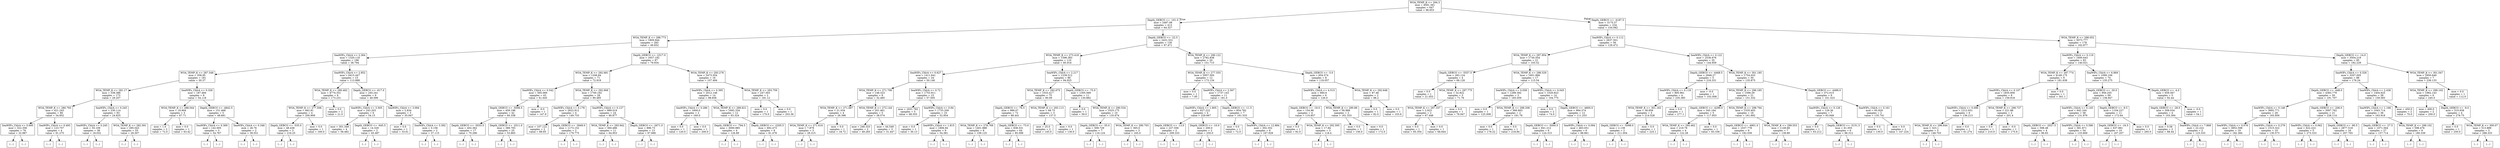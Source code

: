 digraph Tree {
node [shape=box] ;
0 [label="WOA_TEMP_K <= 294.3\nmse = 4591.391\nsamples = 647\nvalue = 96.653"] ;
1 [label="Depth_GEBCO <= -101.0\nmse = 2487.08\nsamples = 413\nvalue = 64.327"] ;
0 -> 1 [labeldistance=2.5, labelangle=45, headlabel="True"] ;
2 [label="WOA_TEMP_K <= 288.773\nmse = 1809.944\nsamples = 283\nvalue = 49.652"] ;
1 -> 2 ;
3 [label="SeaWIFs_ChlrA <= 2.364\nmse = 1320.116\nsamples = 196\nvalue = 36.794"] ;
2 -> 3 ;
4 [label="WOA_TEMP_K <= 287.548\nmse = 358.95\nsamples = 181\nvalue = 30.37"] ;
3 -> 4 ;
5 [label="WOA_TEMP_K <= 281.17\nmse = 338.386\nsamples = 173\nvalue = 29.207"] ;
4 -> 5 ;
6 [label="WOA_TEMP_K <= 280.793\nmse = 421.243\nsamples = 80\nvalue = 34.852"] ;
5 -> 6 ;
7 [label="SeaWIFs_ChlrA <= 0.695\nmse = 322.356\nsamples = 76\nvalue = 32.987"] ;
6 -> 7 ;
8 [label="(...)"] ;
7 -> 8 ;
107 [label="(...)"] ;
7 -> 107 ;
152 [label="SeaWIFs_ChlrA <= 0.493\nmse = 123.757\nsamples = 4\nvalue = 91.275"] ;
6 -> 152 ;
153 [label="(...)"] ;
152 -> 153 ;
154 [label="(...)"] ;
152 -> 154 ;
159 [label="SeaWIFs_ChlrA <= 0.245\nmse = 230.114\nsamples = 93\nvalue = 24.825"] ;
5 -> 159 ;
160 [label="SeaWIFs_ChlrA <= 0.245\nmse = 55.109\nsamples = 38\nvalue = 18.032"] ;
159 -> 160 ;
161 [label="(...)"] ;
160 -> 161 ;
190 [label="(...)"] ;
160 -> 190 ;
191 [label="WOA_TEMP_K <= 282.591\nmse = 295.043\nsamples = 55\nvalue = 29.307"] ;
159 -> 191 ;
192 [label="(...)"] ;
191 -> 192 ;
213 [label="(...)"] ;
191 -> 213 ;
274 [label="SeaWIFs_ChlrA <= 0.326\nmse = 187.494\nsamples = 8\nvalue = 54.118"] ;
4 -> 274 ;
275 [label="WOA_TEMP_K <= 288.044\nmse = 18.904\nsamples = 3\nvalue = 67.71"] ;
274 -> 275 ;
276 [label="mse = 1.0\nsamples = 2\nvalue = 72.0"] ;
275 -> 276 ;
277 [label="mse = 0.0\nsamples = 1\nvalue = 63.42"] ;
275 -> 277 ;
278 [label="Depth_GEBCO <= -4842.5\nmse = 151.468\nsamples = 5\nvalue = 48.681"] ;
274 -> 278 ;
279 [label="SeaWIFs_ChlrA <= 0.369\nmse = 142.005\nsamples = 3\nvalue = 54.767"] ;
278 -> 279 ;
280 [label="(...)"] ;
279 -> 280 ;
281 [label="(...)"] ;
279 -> 281 ;
284 [label="SeaWIFs_ChlrA <= 0.348\nmse = 26.76\nsamples = 2\nvalue = 39.551"] ;
278 -> 284 ;
285 [label="(...)"] ;
284 -> 285 ;
286 [label="(...)"] ;
284 -> 286 ;
287 [label="SeaWIFs_ChlrA <= 2.852\nmse = 6415.447\nsamples = 15\nvalue = 113.888"] ;
3 -> 287 ;
288 [label="WOA_TEMP_K <= 280.462\nmse = 4774.331\nsamples = 6\nvalue = 173.231"] ;
287 -> 288 ;
289 [label="WOA_TEMP_K <= 277.506\nmse = 662.81\nsamples = 4\nvalue = 200.909"] ;
288 -> 289 ;
290 [label="Depth_GEBCO <= -535.0\nmse = 48.438\nsamples = 3\nvalue = 216.25"] ;
289 -> 290 ;
291 [label="(...)"] ;
290 -> 291 ;
292 [label="(...)"] ;
290 -> 292 ;
293 [label="mse = 0.0\nsamples = 1\nvalue = 160.0"] ;
289 -> 293 ;
294 [label="mse = 0.0\nsamples = 2\nvalue = 21.0"] ;
288 -> 294 ;
295 [label="Depth_GEBCO <= -617.0\nmse = 245.241\nsamples = 9\nvalue = 49.599"] ;
287 -> 295 ;
296 [label="SeaWIFs_ChlrA <= 3.505\nmse = 243.203\nsamples = 6\nvalue = 54.15"] ;
295 -> 296 ;
297 [label="mse = 301.349\nsamples = 4\nvalue = 58.482"] ;
296 -> 297 ;
298 [label="Depth_GEBCO <= -645.5\nmse = 14.329\nsamples = 2\nvalue = 45.487"] ;
296 -> 298 ;
299 [label="(...)"] ;
298 -> 299 ;
300 [label="(...)"] ;
298 -> 300 ;
301 [label="SeaWIFs_ChlrA <= 3.094\nmse = 2.834\nsamples = 3\nvalue = 35.947"] ;
295 -> 301 ;
302 [label="mse = 0.0\nsamples = 1\nvalue = 33.61"] ;
301 -> 302 ;
303 [label="SeaWIFs_ChlrA <= 3.392\nmse = 0.156\nsamples = 2\nvalue = 37.115"] ;
301 -> 303 ;
304 [label="(...)"] ;
303 -> 304 ;
305 [label="(...)"] ;
303 -> 305 ;
306 [label="Depth_GEBCO <= -2317.0\nmse = 1657.192\nsamples = 87\nvalue = 79.934"] ;
2 -> 306 ;
307 [label="WOA_TEMP_K <= 292.681\nmse = 1206.84\nsamples = 71\nvalue = 72.919"] ;
306 -> 307 ;
308 [label="SeaWIFs_ChlrA <= 0.542\nmse = 565.069\nsamples = 43\nvalue = 61.645"] ;
307 -> 308 ;
309 [label="Depth_GEBCO <= -5006.5\nmse = 459.196\nsamples = 42\nvalue = 60.338"] ;
308 -> 309 ;
310 [label="Depth_GEBCO <= -5033.5\nmse = 402.362\nsamples = 17\nvalue = 70.296"] ;
309 -> 310 ;
311 [label="(...)"] ;
310 -> 311 ;
334 [label="(...)"] ;
310 -> 334 ;
335 [label="Depth_GEBCO <= -2511.0\nmse = 389.793\nsamples = 25\nvalue = 53.865"] ;
309 -> 335 ;
336 [label="(...)"] ;
335 -> 336 ;
379 [label="(...)"] ;
335 -> 379 ;
380 [label="mse = -0.0\nsamples = 1\nvalue = 147.9"] ;
308 -> 380 ;
381 [label="WOA_TEMP_K <= 292.906\nmse = 1700.192\nsamples = 28\nvalue = 90.485"] ;
307 -> 381 ;
382 [label="SeaWIFs_ChlrA <= 0.178\nmse = 2622.812\nsamples = 4\nvalue = 149.733"] ;
381 -> 382 ;
383 [label="mse = 107.122\nsamples = 2\nvalue = 89.65"] ;
382 -> 383 ;
384 [label="Depth_GEBCO <= -3949.0\nmse = 1173.152\nsamples = 2\nvalue = 179.775"] ;
382 -> 384 ;
385 [label="(...)"] ;
384 -> 385 ;
386 [label="(...)"] ;
384 -> 386 ;
387 [label="SeaWIFs_ChlrA <= 0.127\nmse = 889.019\nsamples = 24\nvalue = 80.877"] ;
381 -> 387 ;
388 [label="WOA_TEMP_K <= 293.942\nmse = 360.486\nsamples = 11\nvalue = 64.953"] ;
387 -> 388 ;
389 [label="(...)"] ;
388 -> 389 ;
406 [label="(...)"] ;
388 -> 406 ;
409 [label="Depth_GEBCO <= -2671.0\nmse = 896.73\nsamples = 13\nvalue = 97.686"] ;
387 -> 409 ;
410 [label="(...)"] ;
409 -> 410 ;
429 [label="(...)"] ;
409 -> 429 ;
430 [label="WOA_TEMP_K <= 293.278\nmse = 2473.554\nsamples = 16\nvalue = 107.494"] ;
306 -> 430 ;
431 [label="SeaWIFs_ChlrA <= 0.395\nmse = 2012.146\nsamples = 14\nvalue = 98.658"] ;
430 -> 431 ;
432 [label="SeaWIFs_ChlrA <= 0.286\nmse = 1600.0\nsamples = 2\nvalue = 160.0"] ;
431 -> 432 ;
433 [label="mse = 0.0\nsamples = 1\nvalue = 120.0"] ;
432 -> 433 ;
434 [label="mse = 0.0\nsamples = 1\nvalue = 200.0"] ;
432 -> 434 ;
435 [label="WOA_TEMP_K <= 289.621\nmse = 1692.334\nsamples = 12\nvalue = 93.324"] ;
431 -> 435 ;
436 [label="Depth_GEBCO <= -794.5\nmse = 3000.985\nsamples = 4\nvalue = 126.89"] ;
435 -> 436 ;
437 [label="(...)"] ;
436 -> 437 ;
438 [label="(...)"] ;
436 -> 438 ;
443 [label="Depth_GEBCO <= -2205.5\nmse = 692.473\nsamples = 8\nvalue = 81.478"] ;
435 -> 443 ;
444 [label="(...)"] ;
443 -> 444 ;
445 [label="(...)"] ;
443 -> 445 ;
454 [label="WOA_TEMP_K <= 293.759\nmse = 247.303\nsamples = 2\nvalue = 181.12"] ;
430 -> 454 ;
455 [label="mse = 0.0\nsamples = 1\nvalue = 170.0"] ;
454 -> 455 ;
456 [label="mse = 0.0\nsamples = 1\nvalue = 203.36"] ;
454 -> 456 ;
457 [label="Depth_GEBCO <= -22.5\nmse = 2431.531\nsamples = 130\nvalue = 97.471"] ;
1 -> 457 ;
458 [label="WOA_TEMP_K <= 273.418\nmse = 1596.383\nsamples = 110\nvalue = 85.916"] ;
457 -> 458 ;
459 [label="SeaWIFs_ChlrA <= 0.627\nmse = 1411.641\nsamples = 24\nvalue = 50.146"] ;
458 -> 459 ;
460 [label="WOA_TEMP_K <= 271.706\nmse = 148.323\nsamples = 9\nvalue = 32.485"] ;
459 -> 460 ;
461 [label="WOA_TEMP_K <= 271.667\nmse = 21.034\nsamples = 4\nvalue = 26.396"] ;
460 -> 461 ;
462 [label="WOA_TEMP_K <= 271.616\nmse = 7.879\nsamples = 3\nvalue = 28.315"] ;
461 -> 462 ;
463 [label="(...)"] ;
462 -> 463 ;
464 [label="(...)"] ;
462 -> 464 ;
465 [label="mse = 0.0\nsamples = 1\nvalue = 18.72"] ;
461 -> 465 ;
466 [label="WOA_TEMP_K <= 272.144\nmse = 201.461\nsamples = 5\nvalue = 38.574"] ;
460 -> 466 ;
467 [label="mse = 246.333\nsamples = 2\nvalue = 49.265"] ;
466 -> 467 ;
468 [label="mse = 44.549\nsamples = 3\nvalue = 31.447"] ;
466 -> 468 ;
469 [label="SeaWIFs_ChlrA <= 0.72\nmse = 1753.911\nsamples = 15\nvalue = 57.505"] ;
459 -> 469 ;
470 [label="mse = 1631.782\nsamples = 5\nvalue = 68.555"] ;
469 -> 470 ;
471 [label="SeaWIFs_ChlrA <= 0.94\nmse = 1733.209\nsamples = 10\nvalue = 52.954"] ;
469 -> 471 ;
472 [label="mse = 0.0\nsamples = 1\nvalue = 30.13"] ;
471 -> 472 ;
473 [label="SeaWIFs_ChlrA <= 1.815\nmse = 1806.94\nsamples = 9\nvalue = 54.381"] ;
471 -> 473 ;
474 [label="(...)"] ;
473 -> 474 ;
475 [label="(...)"] ;
473 -> 475 ;
478 [label="SeaWIFs_ChlrA <= 2.217\nmse = 1239.512\nsamples = 86\nvalue = 94.925"] ;
458 -> 478 ;
479 [label="WOA_TEMP_K <= 292.675\nmse = 1033.417\nsamples = 75\nvalue = 90.09"] ;
478 -> 479 ;
480 [label="Depth_GEBCO <= -76.5\nmse = 986.07\nsamples = 72\nvalue = 88.441"] ;
479 -> 480 ;
481 [label="WOA_TEMP_K <= 278.769\nmse = 1401.988\nsamples = 8\nvalue = 109.125"] ;
480 -> 481 ;
482 [label="(...)"] ;
481 -> 482 ;
483 [label="(...)"] ;
481 -> 483 ;
496 [label="Depth_GEBCO <= -73.0\nmse = 838.531\nsamples = 64\nvalue = 85.098"] ;
480 -> 496 ;
497 [label="(...)"] ;
496 -> 497 ;
498 [label="(...)"] ;
496 -> 498 ;
573 [label="WOA_TEMP_K <= 293.113\nmse = 68.75\nsamples = 3\nvalue = 137.5"] ;
479 -> 573 ;
574 [label="mse = 25.0\nsamples = 2\nvalue = 145.0"] ;
573 -> 574 ;
575 [label="mse = 0.0\nsamples = 1\nvalue = 130.0"] ;
573 -> 575 ;
576 [label="Depth_GEBCO <= -75.0\nmse = 1305.569\nsamples = 11\nvalue = 130.882"] ;
478 -> 576 ;
577 [label="mse = 0.0\nsamples = 1\nvalue = 59.0"] ;
576 -> 577 ;
578 [label="WOA_TEMP_K <= 290.534\nmse = 1025.175\nsamples = 10\nvalue = 135.674"] ;
576 -> 578 ;
579 [label="Depth_GEBCO <= -35.0\nmse = 509.729\nsamples = 7\nvalue = 116.124"] ;
578 -> 579 ;
580 [label="(...)"] ;
579 -> 580 ;
583 [label="(...)"] ;
579 -> 583 ;
590 [label="WOA_TEMP_K <= 290.703\nmse = 365.0\nsamples = 3\nvalue = 165.0"] ;
578 -> 590 ;
591 [label="(...)"] ;
590 -> 591 ;
594 [label="(...)"] ;
590 -> 594 ;
595 [label="WOA_TEMP_K <= 290.122\nmse = 2782.838\nsamples = 20\nvalue = 151.715"] ;
457 -> 595 ;
596 [label="WOA_TEMP_K <= 277.555\nmse = 2957.505\nsamples = 12\nvalue = 173.134"] ;
595 -> 596 ;
597 [label="mse = 0.0\nsamples = 1\nvalue = 7.95"] ;
596 -> 597 ;
598 [label="SeaWIFs_ChlrA <= 2.567\nmse = 1737.143\nsamples = 11\nvalue = 181.0"] ;
596 -> 598 ;
599 [label="SeaWIFs_ChlrA <= 1.905\nmse = 627.222\nsamples = 4\nvalue = 229.667"] ;
598 -> 599 ;
600 [label="Depth_GEBCO <= -13.0\nmse = 227.556\nsamples = 2\nvalue = 209.333"] ;
599 -> 600 ;
601 [label="(...)"] ;
600 -> 601 ;
602 [label="(...)"] ;
600 -> 602 ;
603 [label="Depth_GEBCO <= -10.0\nmse = 200.0\nsamples = 2\nvalue = 250.0"] ;
599 -> 603 ;
604 [label="(...)"] ;
603 -> 604 ;
605 [label="(...)"] ;
603 -> 605 ;
606 [label="Depth_GEBCO <= -11.5\nmse = 854.782\nsamples = 7\nvalue = 161.533"] ;
598 -> 606 ;
607 [label="mse = 0.0\nsamples = 1\nvalue = 72.0"] ;
606 -> 607 ;
608 [label="SeaWIFs_ChlrA <= 12.884\nmse = 302.352\nsamples = 6\nvalue = 167.929"] ;
606 -> 608 ;
609 [label="(...)"] ;
608 -> 609 ;
618 [label="(...)"] ;
608 -> 618 ;
619 [label="Depth_GEBCO <= -3.0\nmse = 654.574\nsamples = 8\nvalue = 118.057"] ;
595 -> 619 ;
620 [label="SeaWIFs_ChlrA <= 4.515\nmse = 660.6\nsamples = 6\nvalue = 126.0"] ;
619 -> 620 ;
621 [label="Depth_GEBCO <= -19.0\nmse = 154.98\nsamples = 4\nvalue = 110.857"] ;
620 -> 621 ;
622 [label="mse = 0.0\nsamples = 1\nvalue = 92.0"] ;
621 -> 622 ;
623 [label="WOA_TEMP_K <= 292.595\nmse = 17.84\nsamples = 3\nvalue = 118.4"] ;
621 -> 623 ;
624 [label="(...)"] ;
623 -> 624 ;
627 [label="(...)"] ;
623 -> 627 ;
628 [label="WOA_TEMP_K <= 290.89\nmse = 56.889\nsamples = 2\nvalue = 161.333"] ;
620 -> 628 ;
629 [label="mse = 0.0\nsamples = 1\nvalue = 156.0"] ;
628 -> 629 ;
630 [label="mse = 0.0\nsamples = 1\nvalue = 172.0"] ;
628 -> 630 ;
631 [label="WOA_TEMP_K <= 292.648\nmse = 87.48\nsamples = 2\nvalue = 98.2"] ;
619 -> 631 ;
632 [label="mse = 0.0\nsamples = 1\nvalue = 82.0"] ;
631 -> 632 ;
633 [label="mse = 0.0\nsamples = 1\nvalue = 103.6"] ;
631 -> 633 ;
634 [label="Depth_GEBCO <= -4187.5\nmse = 3175.37\nsamples = 234\nvalue = 154.082"] ;
0 -> 634 [labeldistance=2.5, labelangle=-45, headlabel="False"] ;
635 [label="SeaWIFs_ChlrA <= 0.112\nmse = 2637.501\nsamples = 56\nvalue = 129.472"] ;
634 -> 635 ;
636 [label="WOA_TEMP_K <= 297.954\nmse = 1730.554\nsamples = 21\nvalue = 103.52"] ;
635 -> 636 ;
637 [label="Depth_GEBCO <= -5557.5\nmse = 283.124\nsamples = 4\nvalue = 66.126"] ;
636 -> 637 ;
638 [label="mse = 0.0\nsamples = 1\nvalue = 21.053"] ;
637 -> 638 ;
639 [label="WOA_TEMP_K <= 297.775\nmse = 32.822\nsamples = 3\nvalue = 71.76"] ;
637 -> 639 ;
640 [label="WOA_TEMP_K <= 297.337\nmse = 2.923\nsamples = 2\nvalue = 67.448"] ;
639 -> 640 ;
641 [label="mse = 0.0\nsamples = 1\nvalue = 65.354"] ;
640 -> 641 ;
642 [label="mse = 0.0\nsamples = 1\nvalue = 68.844"] ;
640 -> 642 ;
643 [label="mse = 0.0\nsamples = 1\nvalue = 78.947"] ;
639 -> 643 ;
644 [label="WOA_TEMP_K <= 298.529\nmse = 1601.866\nsamples = 17\nvalue = 115.54"] ;
636 -> 644 ;
645 [label="SeaWIFs_ChlrA <= 0.058\nmse = 1289.392\nsamples = 3\nvalue = 165.059"] ;
644 -> 645 ;
646 [label="mse = 0.0\nsamples = 1\nvalue = 125.008"] ;
645 -> 646 ;
647 [label="WOA_TEMP_K <= 298.208\nmse = 366.663\nsamples = 2\nvalue = 191.76"] ;
645 -> 647 ;
648 [label="mse = 0.0\nsamples = 1\nvalue = 178.22"] ;
647 -> 648 ;
649 [label="mse = 0.0\nsamples = 1\nvalue = 218.84"] ;
647 -> 649 ;
650 [label="SeaWIFs_ChlrA <= 0.045\nmse = 1020.823\nsamples = 14\nvalue = 104.775"] ;
644 -> 650 ;
651 [label="mse = 0.0\nsamples = 2\nvalue = 74.0"] ;
650 -> 651 ;
652 [label="Depth_GEBCO <= -4800.0\nmse = 994.374\nsamples = 12\nvalue = 111.253"] ;
650 -> 652 ;
653 [label="Depth_GEBCO <= -5000.5\nmse = 841.212\nsamples = 6\nvalue = 124.315"] ;
652 -> 653 ;
654 [label="(...)"] ;
653 -> 654 ;
663 [label="(...)"] ;
653 -> 663 ;
664 [label="SeaWIFs_ChlrA <= 0.094\nmse = 463.051\nsamples = 6\nvalue = 88.861"] ;
652 -> 664 ;
665 [label="(...)"] ;
664 -> 665 ;
672 [label="(...)"] ;
664 -> 672 ;
675 [label="SeaWIFs_ChlrA <= 0.122\nmse = 2536.976\nsamples = 35\nvalue = 144.959"] ;
635 -> 675 ;
676 [label="Depth_GEBCO <= -4468.5\nmse = 2946.27\nsamples = 5\nvalue = 216.331"] ;
675 -> 676 ;
677 [label="SeaWIFs_ChlrA <= 0.118\nmse = 895.961\nsamples = 4\nvalue = 235.385"] ;
676 -> 677 ;
678 [label="WOA_TEMP_K <= 301.162\nmse = 38.859\nsamples = 3\nvalue = 214.528"] ;
677 -> 678 ;
679 [label="Depth_GEBCO <= -5098.0\nmse = 2.139\nsamples = 2\nvalue = 211.004"] ;
678 -> 679 ;
680 [label="(...)"] ;
679 -> 680 ;
681 [label="(...)"] ;
679 -> 681 ;
682 [label="mse = 0.0\nsamples = 1\nvalue = 225.1"] ;
678 -> 682 ;
683 [label="mse = 0.0\nsamples = 1\nvalue = 277.1"] ;
677 -> 683 ;
684 [label="mse = -0.0\nsamples = 1\nvalue = 102.008"] ;
676 -> 684 ;
685 [label="WOA_TEMP_K <= 301.185\nmse = 1754.033\nsamples = 30\nvalue = 135.875"] ;
675 -> 685 ;
686 [label="WOA_TEMP_K <= 296.185\nmse = 1599.29\nsamples = 21\nvalue = 151.332"] ;
685 -> 686 ;
687 [label="Depth_GEBCO <= -4299.0\nmse = 345.164\nsamples = 5\nvalue = 117.953"] ;
686 -> 687 ;
688 [label="WOA_TEMP_K <= 295.462\nmse = 219.79\nsamples = 4\nvalue = 122.28"] ;
687 -> 688 ;
689 [label="(...)"] ;
688 -> 689 ;
694 [label="(...)"] ;
688 -> 694 ;
695 [label="mse = 0.0\nsamples = 1\nvalue = 83.336"] ;
687 -> 695 ;
696 [label="WOA_TEMP_K <= 298.794\nmse = 1535.403\nsamples = 16\nvalue = 161.692"] ;
686 -> 696 ;
697 [label="Depth_GEBCO <= -4901.0\nmse = 1037.778\nsamples = 9\nvalue = 182.039"] ;
696 -> 697 ;
698 [label="(...)"] ;
697 -> 698 ;
707 [label="(...)"] ;
697 -> 707 ;
714 [label="WOA_TEMP_K <= 299.553\nmse = 1149.68\nsamples = 7\nvalue = 139.89"] ;
696 -> 714 ;
715 [label="(...)"] ;
714 -> 715 ;
718 [label="(...)"] ;
714 -> 718 ;
727 [label="Depth_GEBCO <= -4496.0\nmse = 372.015\nsamples = 9\nvalue = 101.323"] ;
685 -> 727 ;
728 [label="SeaWIFs_ChlrA <= 0.126\nmse = 129.36\nsamples = 7\nvalue = 93.948"] ;
727 -> 728 ;
729 [label="mse = 0.0\nsamples = 1\nvalue = 63.212"] ;
728 -> 729 ;
730 [label="Depth_GEBCO <= -5151.5\nmse = 61.055\nsamples = 6\nvalue = 96.312"] ;
728 -> 730 ;
731 [label="(...)"] ;
730 -> 731 ;
734 [label="(...)"] ;
730 -> 734 ;
741 [label="SeaWIFs_ChlrA <= 0.161\nmse = 65.929\nsamples = 2\nvalue = 135.741"] ;
727 -> 741 ;
742 [label="mse = 0.0\nsamples = 1\nvalue = 130.0"] ;
741 -> 742 ;
743 [label="mse = 0.0\nsamples = 1\nvalue = 147.224"] ;
741 -> 743 ;
744 [label="WOA_TEMP_K <= 298.052\nmse = 3073.777\nsamples = 178\nvalue = 162.877"] ;
634 -> 744 ;
745 [label="SeaWIFs_ChlrA <= 0.119\nmse = 1600.643\nsamples = 83\nvalue = 140.021"] ;
744 -> 745 ;
746 [label="WOA_TEMP_K <= 297.774\nmse = 4148.175\nsamples = 9\nvalue = 181.638"] ;
745 -> 746 ;
747 [label="SeaWIFs_ChlrA <= 0.107\nmse = 1835.856\nsamples = 8\nvalue = 159.918"] ;
746 -> 747 ;
748 [label="SeaWIFs_ChlrA <= 0.096\nmse = 1212.931\nsamples = 6\nvalue = 136.213"] ;
747 -> 748 ;
749 [label="WOA_TEMP_K <= 296.644\nmse = 323.1\nsamples = 5\nvalue = 148.703"] ;
748 -> 749 ;
750 [label="(...)"] ;
749 -> 750 ;
755 [label="(...)"] ;
749 -> 755 ;
758 [label="mse = 0.0\nsamples = 1\nvalue = 61.274"] ;
748 -> 758 ;
759 [label="WOA_TEMP_K <= 296.727\nmse = 221.88\nsamples = 2\nvalue = 201.4"] ;
747 -> 759 ;
760 [label="mse = 0.0\nsamples = 1\nvalue = 210.0"] ;
759 -> 760 ;
761 [label="mse = -0.0\nsamples = 1\nvalue = 175.6"] ;
759 -> 761 ;
762 [label="mse = 0.0\nsamples = 1\nvalue = 301.1"] ;
746 -> 762 ;
763 [label="SeaWIFs_ChlrA <= 6.869\nmse = 1090.106\nsamples = 74\nvalue = 135.275"] ;
745 -> 763 ;
764 [label="Depth_GEBCO <= -30.0\nmse = 956.255\nsamples = 69\nvalue = 138.947"] ;
763 -> 764 ;
765 [label="SeaWIFs_ChlrA <= 0.145\nmse = 642.164\nsamples = 58\nvalue = 131.976"] ;
764 -> 765 ;
766 [label="Depth_GEBCO <= -2027.5\nmse = 598.48\nsamples = 4\nvalue = 96.83"] ;
765 -> 766 ;
767 [label="(...)"] ;
766 -> 767 ;
770 [label="(...)"] ;
766 -> 770 ;
773 [label="SeaWIFs_ChlrA <= 0.586\nmse = 581.871\nsamples = 54\nvalue = 133.669"] ;
765 -> 773 ;
774 [label="(...)"] ;
773 -> 774 ;
811 [label="(...)"] ;
773 -> 811 ;
854 [label="Depth_GEBCO <= -9.5\nmse = 1104.227\nsamples = 11\nvalue = 172.64"] ;
764 -> 854 ;
855 [label="Depth_GEBCO <= -16.5\nmse = 637.881\nsamples = 10\nvalue = 167.207"] ;
854 -> 855 ;
856 [label="(...)"] ;
855 -> 856 ;
863 [label="(...)"] ;
855 -> 863 ;
864 [label="mse = 0.0\nsamples = 1\nvalue = 265.0"] ;
854 -> 864 ;
865 [label="Depth_GEBCO <= -4.0\nmse = 659.567\nsamples = 5\nvalue = 92.44"] ;
763 -> 865 ;
866 [label="Depth_GEBCO <= -28.0\nmse = 308.034\nsamples = 4\nvalue = 103.394"] ;
865 -> 866 ;
867 [label="mse = 0.58\nsamples = 2\nvalue = 88.44"] ;
866 -> 867 ;
868 [label="SeaWIFs_ChlrA <= 7.868\nmse = 22.222\nsamples = 2\nvalue = 123.333"] ;
866 -> 868 ;
869 [label="(...)"] ;
868 -> 869 ;
870 [label="(...)"] ;
868 -> 870 ;
871 [label="mse = -0.0\nsamples = 1\nvalue = 54.1"] ;
865 -> 871 ;
872 [label="Depth_GEBCO <= -14.0\nmse = 3504.219\nsamples = 95\nvalue = 182.229"] ;
744 -> 872 ;
873 [label="SeaWIFs_ChlrA <= 0.326\nmse = 3207.005\nsamples = 88\nvalue = 176.24"] ;
872 -> 873 ;
874 [label="Depth_GEBCO <= -448.0\nmse = 4383.779\nsamples = 50\nvalue = 191.707"] ;
873 -> 874 ;
875 [label="SeaWIFs_ChlrA <= 0.146\nmse = 3692.771\nsamples = 29\nvalue = 165.956"] ;
874 -> 875 ;
876 [label="SeaWIFs_ChlrA <= 0.076\nmse = 3852.598\nsamples = 19\nvalue = 182.384"] ;
875 -> 876 ;
877 [label="(...)"] ;
876 -> 877 ;
880 [label="(...)"] ;
876 -> 880 ;
911 [label="SeaWIFs_ChlrA <= 0.279\nmse = 1515.322\nsamples = 10\nvalue = 130.573"] ;
875 -> 911 ;
912 [label="(...)"] ;
911 -> 912 ;
923 [label="(...)"] ;
911 -> 923 ;
928 [label="Depth_GEBCO <= -206.0\nmse = 3097.762\nsamples = 21\nvalue = 228.114"] ;
874 -> 928 ;
929 [label="SeaWIFs_ChlrA <= 0.062\nmse = 622.222\nsamples = 5\nvalue = 273.333"] ;
928 -> 929 ;
930 [label="(...)"] ;
929 -> 930 ;
931 [label="(...)"] ;
929 -> 931 ;
934 [label="Depth_GEBCO <= -90.5\nmse = 2877.518\nsamples = 16\nvalue = 207.765"] ;
928 -> 934 ;
935 [label="(...)"] ;
934 -> 935 ;
936 [label="(...)"] ;
934 -> 936 ;
941 [label="SeaWIFs_ChlrA <= 2.436\nmse = 1404.625\nsamples = 38\nvalue = 159.583"] ;
873 -> 941 ;
942 [label="SeaWIFs_ChlrA <= 1.168\nmse = 1043.714\nsamples = 36\nvalue = 163.918"] ;
941 -> 942 ;
943 [label="Depth_GEBCO <= -27.5\nmse = 1071.564\nsamples = 27\nvalue = 157.714"] ;
942 -> 943 ;
944 [label="(...)"] ;
943 -> 944 ;
977 [label="(...)"] ;
943 -> 977 ;
982 [label="WOA_TEMP_K <= 299.102\nmse = 598.476\nsamples = 9\nvalue = 180.339"] ;
942 -> 982 ;
983 [label="(...)"] ;
982 -> 983 ;
990 [label="(...)"] ;
982 -> 990 ;
991 [label="mse = 450.0\nsamples = 2\nvalue = 70.0"] ;
941 -> 991 ;
992 [label="WOA_TEMP_K <= 301.047\nmse = 2950.649\nsamples = 7\nvalue = 236.133"] ;
872 -> 992 ;
993 [label="WOA_TEMP_K <= 299.102\nmse = 1982.143\nsamples = 6\nvalue = 245.0"] ;
992 -> 993 ;
994 [label="mse = 400.0\nsamples = 2\nvalue = 200.0"] ;
993 -> 994 ;
995 [label="Depth_GEBCO <= -9.0\nmse = 510.938\nsamples = 4\nvalue = 278.75"] ;
993 -> 995 ;
996 [label="mse = 0.0\nsamples = 1\nvalue = 250.0"] ;
995 -> 996 ;
997 [label="WOA_TEMP_K <= 300.07\nmse = 313.889\nsamples = 3\nvalue = 288.333"] ;
995 -> 997 ;
998 [label="(...)"] ;
997 -> 998 ;
1001 [label="(...)"] ;
997 -> 1001 ;
1002 [label="mse = 0.0\nsamples = 1\nvalue = 112.0"] ;
992 -> 1002 ;
}